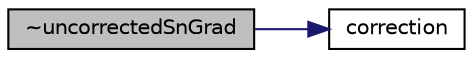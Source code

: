 digraph "~uncorrectedSnGrad"
{
  bgcolor="transparent";
  edge [fontname="Helvetica",fontsize="10",labelfontname="Helvetica",labelfontsize="10"];
  node [fontname="Helvetica",fontsize="10",shape=record];
  rankdir="LR";
  Node314 [label="~uncorrectedSnGrad",height=0.2,width=0.4,color="black", fillcolor="grey75", style="filled", fontcolor="black"];
  Node314 -> Node315 [color="midnightblue",fontsize="10",style="solid",fontname="Helvetica"];
  Node315 [label="correction",height=0.2,width=0.4,color="black",URL="$a23433.html#ab85727e995470e7484f0dec7544b1e4d",tooltip="Return the explicit correction to the uncorrectedSnGrad. "];
}
